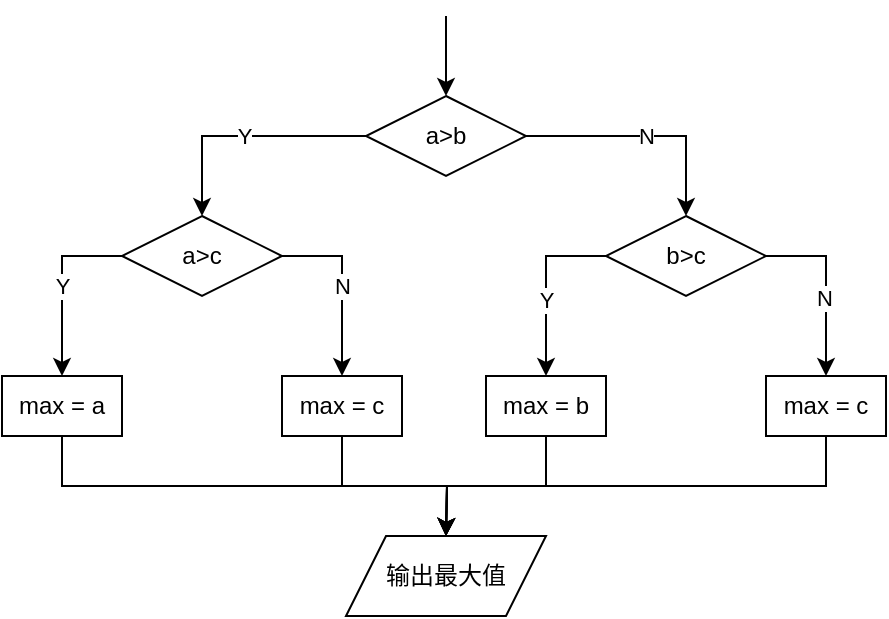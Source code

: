 <mxfile version="22.1.11" type="device">
  <diagram id="C5RBs43oDa-KdzZeNtuy" name="Page-1">
    <mxGraphModel dx="794" dy="519" grid="1" gridSize="10" guides="1" tooltips="1" connect="1" arrows="1" fold="1" page="1" pageScale="1" pageWidth="827" pageHeight="1169" math="0" shadow="0">
      <root>
        <mxCell id="WIyWlLk6GJQsqaUBKTNV-0" />
        <mxCell id="WIyWlLk6GJQsqaUBKTNV-1" parent="WIyWlLk6GJQsqaUBKTNV-0" />
        <mxCell id="_sVJZWTcyQJjfggohqs8-3" value="Y" style="edgeStyle=orthogonalEdgeStyle;rounded=0;orthogonalLoop=1;jettySize=auto;html=1;exitX=0;exitY=0.5;exitDx=0;exitDy=0;entryX=0.5;entryY=0;entryDx=0;entryDy=0;" parent="WIyWlLk6GJQsqaUBKTNV-1" source="_sVJZWTcyQJjfggohqs8-0" target="_sVJZWTcyQJjfggohqs8-1" edge="1">
          <mxGeometry relative="1" as="geometry" />
        </mxCell>
        <mxCell id="_sVJZWTcyQJjfggohqs8-4" value="N" style="edgeStyle=orthogonalEdgeStyle;rounded=0;orthogonalLoop=1;jettySize=auto;html=1;exitX=1;exitY=0.5;exitDx=0;exitDy=0;entryX=0.5;entryY=0;entryDx=0;entryDy=0;" parent="WIyWlLk6GJQsqaUBKTNV-1" source="_sVJZWTcyQJjfggohqs8-0" target="_sVJZWTcyQJjfggohqs8-2" edge="1">
          <mxGeometry relative="1" as="geometry">
            <Array as="points">
              <mxPoint x="520" y="240" />
            </Array>
          </mxGeometry>
        </mxCell>
        <mxCell id="_sVJZWTcyQJjfggohqs8-0" value="a&amp;gt;b" style="rhombus;whiteSpace=wrap;html=1;" parent="WIyWlLk6GJQsqaUBKTNV-1" vertex="1">
          <mxGeometry x="360" y="220" width="80" height="40" as="geometry" />
        </mxCell>
        <mxCell id="_sVJZWTcyQJjfggohqs8-12" value="Y" style="edgeStyle=orthogonalEdgeStyle;rounded=0;orthogonalLoop=1;jettySize=auto;html=1;exitX=0;exitY=0.5;exitDx=0;exitDy=0;" parent="WIyWlLk6GJQsqaUBKTNV-1" source="_sVJZWTcyQJjfggohqs8-1" target="_sVJZWTcyQJjfggohqs8-6" edge="1">
          <mxGeometry relative="1" as="geometry">
            <Array as="points">
              <mxPoint x="208" y="300" />
            </Array>
          </mxGeometry>
        </mxCell>
        <mxCell id="_sVJZWTcyQJjfggohqs8-18" value="N" style="edgeStyle=orthogonalEdgeStyle;rounded=0;orthogonalLoop=1;jettySize=auto;html=1;exitX=1;exitY=0.5;exitDx=0;exitDy=0;entryX=0.5;entryY=0;entryDx=0;entryDy=0;" parent="WIyWlLk6GJQsqaUBKTNV-1" source="_sVJZWTcyQJjfggohqs8-1" target="_sVJZWTcyQJjfggohqs8-7" edge="1">
          <mxGeometry relative="1" as="geometry">
            <Array as="points">
              <mxPoint x="348" y="300" />
            </Array>
          </mxGeometry>
        </mxCell>
        <mxCell id="_sVJZWTcyQJjfggohqs8-1" value="a&amp;gt;c" style="rhombus;whiteSpace=wrap;html=1;" parent="WIyWlLk6GJQsqaUBKTNV-1" vertex="1">
          <mxGeometry x="238" y="280" width="80" height="40" as="geometry" />
        </mxCell>
        <mxCell id="x5cJFu7ag5WY_KfMdQbE-3" style="edgeStyle=orthogonalEdgeStyle;rounded=0;orthogonalLoop=1;jettySize=auto;html=1;exitX=1;exitY=0.5;exitDx=0;exitDy=0;entryX=0.5;entryY=0;entryDx=0;entryDy=0;" edge="1" parent="WIyWlLk6GJQsqaUBKTNV-1" source="_sVJZWTcyQJjfggohqs8-2" target="_sVJZWTcyQJjfggohqs8-10">
          <mxGeometry relative="1" as="geometry" />
        </mxCell>
        <mxCell id="x5cJFu7ag5WY_KfMdQbE-4" value="N" style="edgeLabel;html=1;align=center;verticalAlign=middle;resizable=0;points=[];" vertex="1" connectable="0" parent="x5cJFu7ag5WY_KfMdQbE-3">
          <mxGeometry x="0.133" y="-1" relative="1" as="geometry">
            <mxPoint as="offset" />
          </mxGeometry>
        </mxCell>
        <mxCell id="x5cJFu7ag5WY_KfMdQbE-5" style="edgeStyle=orthogonalEdgeStyle;rounded=0;orthogonalLoop=1;jettySize=auto;html=1;exitX=0;exitY=0.5;exitDx=0;exitDy=0;entryX=0.5;entryY=0;entryDx=0;entryDy=0;" edge="1" parent="WIyWlLk6GJQsqaUBKTNV-1" source="_sVJZWTcyQJjfggohqs8-2" target="_sVJZWTcyQJjfggohqs8-9">
          <mxGeometry relative="1" as="geometry" />
        </mxCell>
        <mxCell id="x5cJFu7ag5WY_KfMdQbE-6" value="Y" style="edgeLabel;html=1;align=center;verticalAlign=middle;resizable=0;points=[];" vertex="1" connectable="0" parent="x5cJFu7ag5WY_KfMdQbE-5">
          <mxGeometry x="0.144" relative="1" as="geometry">
            <mxPoint as="offset" />
          </mxGeometry>
        </mxCell>
        <mxCell id="_sVJZWTcyQJjfggohqs8-2" value="b&amp;gt;c" style="rhombus;whiteSpace=wrap;html=1;" parent="WIyWlLk6GJQsqaUBKTNV-1" vertex="1">
          <mxGeometry x="480" y="280" width="80" height="40" as="geometry" />
        </mxCell>
        <mxCell id="_sVJZWTcyQJjfggohqs8-22" style="edgeStyle=orthogonalEdgeStyle;rounded=0;orthogonalLoop=1;jettySize=auto;html=1;exitX=0.5;exitY=1;exitDx=0;exitDy=0;" parent="WIyWlLk6GJQsqaUBKTNV-1" source="_sVJZWTcyQJjfggohqs8-6" edge="1">
          <mxGeometry relative="1" as="geometry">
            <mxPoint x="400" y="440" as="targetPoint" />
          </mxGeometry>
        </mxCell>
        <mxCell id="_sVJZWTcyQJjfggohqs8-6" value="max = a" style="rounded=0;whiteSpace=wrap;html=1;" parent="WIyWlLk6GJQsqaUBKTNV-1" vertex="1">
          <mxGeometry x="178" y="360" width="60" height="30" as="geometry" />
        </mxCell>
        <mxCell id="_sVJZWTcyQJjfggohqs8-23" style="edgeStyle=orthogonalEdgeStyle;rounded=0;orthogonalLoop=1;jettySize=auto;html=1;exitX=0.5;exitY=1;exitDx=0;exitDy=0;" parent="WIyWlLk6GJQsqaUBKTNV-1" source="_sVJZWTcyQJjfggohqs8-7" edge="1">
          <mxGeometry relative="1" as="geometry">
            <mxPoint x="400" y="440" as="targetPoint" />
          </mxGeometry>
        </mxCell>
        <mxCell id="_sVJZWTcyQJjfggohqs8-7" value="max = c" style="rounded=0;whiteSpace=wrap;html=1;" parent="WIyWlLk6GJQsqaUBKTNV-1" vertex="1">
          <mxGeometry x="318" y="360" width="60" height="30" as="geometry" />
        </mxCell>
        <mxCell id="_sVJZWTcyQJjfggohqs8-24" style="edgeStyle=orthogonalEdgeStyle;rounded=0;orthogonalLoop=1;jettySize=auto;html=1;exitX=0.5;exitY=1;exitDx=0;exitDy=0;" parent="WIyWlLk6GJQsqaUBKTNV-1" source="_sVJZWTcyQJjfggohqs8-9" edge="1">
          <mxGeometry relative="1" as="geometry">
            <mxPoint x="400" y="440" as="targetPoint" />
          </mxGeometry>
        </mxCell>
        <mxCell id="_sVJZWTcyQJjfggohqs8-9" value="max = b" style="rounded=0;whiteSpace=wrap;html=1;" parent="WIyWlLk6GJQsqaUBKTNV-1" vertex="1">
          <mxGeometry x="420" y="360" width="60" height="30" as="geometry" />
        </mxCell>
        <mxCell id="_sVJZWTcyQJjfggohqs8-25" style="edgeStyle=orthogonalEdgeStyle;rounded=0;orthogonalLoop=1;jettySize=auto;html=1;exitX=0.5;exitY=1;exitDx=0;exitDy=0;" parent="WIyWlLk6GJQsqaUBKTNV-1" source="_sVJZWTcyQJjfggohqs8-10" edge="1">
          <mxGeometry relative="1" as="geometry">
            <mxPoint x="400" y="440" as="targetPoint" />
          </mxGeometry>
        </mxCell>
        <mxCell id="_sVJZWTcyQJjfggohqs8-10" value="max = c" style="rounded=0;whiteSpace=wrap;html=1;" parent="WIyWlLk6GJQsqaUBKTNV-1" vertex="1">
          <mxGeometry x="560" y="360" width="60" height="30" as="geometry" />
        </mxCell>
        <mxCell id="_sVJZWTcyQJjfggohqs8-26" value="输出最大值" style="shape=parallelogram;perimeter=parallelogramPerimeter;whiteSpace=wrap;html=1;fixedSize=1;" parent="WIyWlLk6GJQsqaUBKTNV-1" vertex="1">
          <mxGeometry x="350" y="440" width="100" height="40" as="geometry" />
        </mxCell>
        <mxCell id="x5cJFu7ag5WY_KfMdQbE-0" value="" style="endArrow=classic;html=1;rounded=0;entryX=0.5;entryY=0;entryDx=0;entryDy=0;" edge="1" parent="WIyWlLk6GJQsqaUBKTNV-1" target="_sVJZWTcyQJjfggohqs8-0">
          <mxGeometry width="50" height="50" relative="1" as="geometry">
            <mxPoint x="400" y="180" as="sourcePoint" />
            <mxPoint x="430" y="250" as="targetPoint" />
          </mxGeometry>
        </mxCell>
      </root>
    </mxGraphModel>
  </diagram>
</mxfile>
